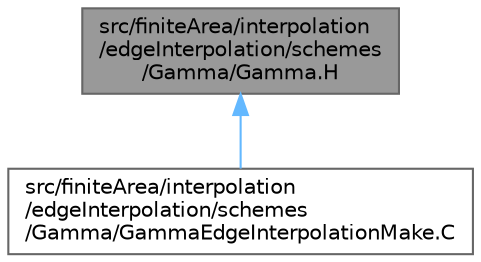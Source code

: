 digraph "src/finiteArea/interpolation/edgeInterpolation/schemes/Gamma/Gamma.H"
{
 // LATEX_PDF_SIZE
  bgcolor="transparent";
  edge [fontname=Helvetica,fontsize=10,labelfontname=Helvetica,labelfontsize=10];
  node [fontname=Helvetica,fontsize=10,shape=box,height=0.2,width=0.4];
  Node1 [id="Node000001",label="src/finiteArea/interpolation\l/edgeInterpolation/schemes\l/Gamma/Gamma.H",height=0.2,width=0.4,color="gray40", fillcolor="grey60", style="filled", fontcolor="black",tooltip=" "];
  Node1 -> Node2 [id="edge1_Node000001_Node000002",dir="back",color="steelblue1",style="solid",tooltip=" "];
  Node2 [id="Node000002",label="src/finiteArea/interpolation\l/edgeInterpolation/schemes\l/Gamma/GammaEdgeInterpolationMake.C",height=0.2,width=0.4,color="grey40", fillcolor="white", style="filled",URL="$GammaEdgeInterpolationMake_8C.html",tooltip=" "];
}

